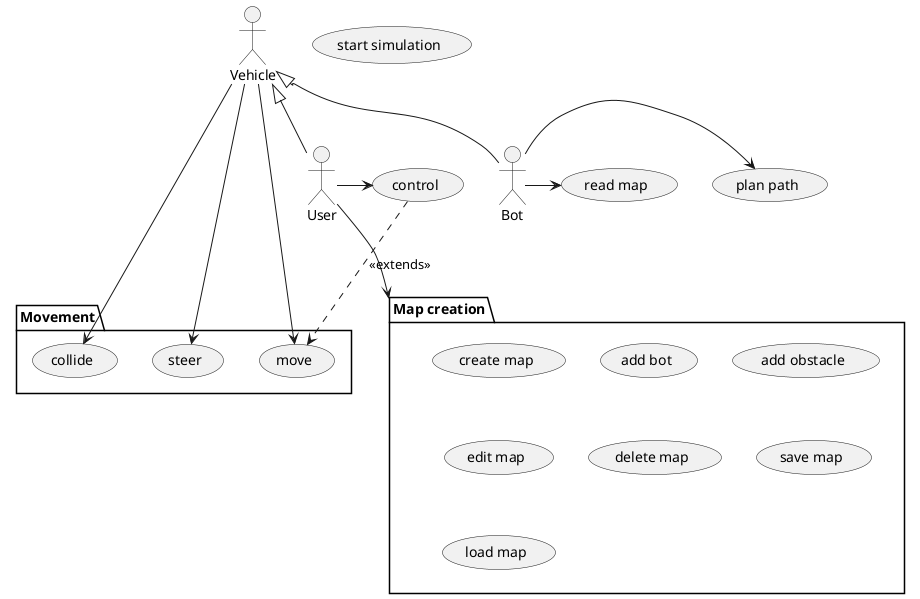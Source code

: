 @startuml gameplay
skinparam Style strictuml

actor Bot
' actor Point
actor User
actor Vehicle

package Movement {
    usecase move
    usecase steer
    usecase collide
}

package "Map creation" as mc {

    usecase "create map"
    usecase "add bot"
    usecase "add obstacle"
    usecase "edit map"
    
    usecase "delete map"
    usecase "save map"
    usecase "load map"
    
}

usecase "start simulation"
usecase "control"
usecase "plan path"
usecase "read map"

:Vehicle: -> collide
:Vehicle: -> move
:Vehicle: -> steer

:Bot: -> (plan path)
:Bot: -> (read map)

:Bot: -up-|> :Vehicle:
:User: -up-|> :Vehicle:
:User: -> (control)
(control) -.> (move): <<extends>>
:User: --> mc
@enduml

